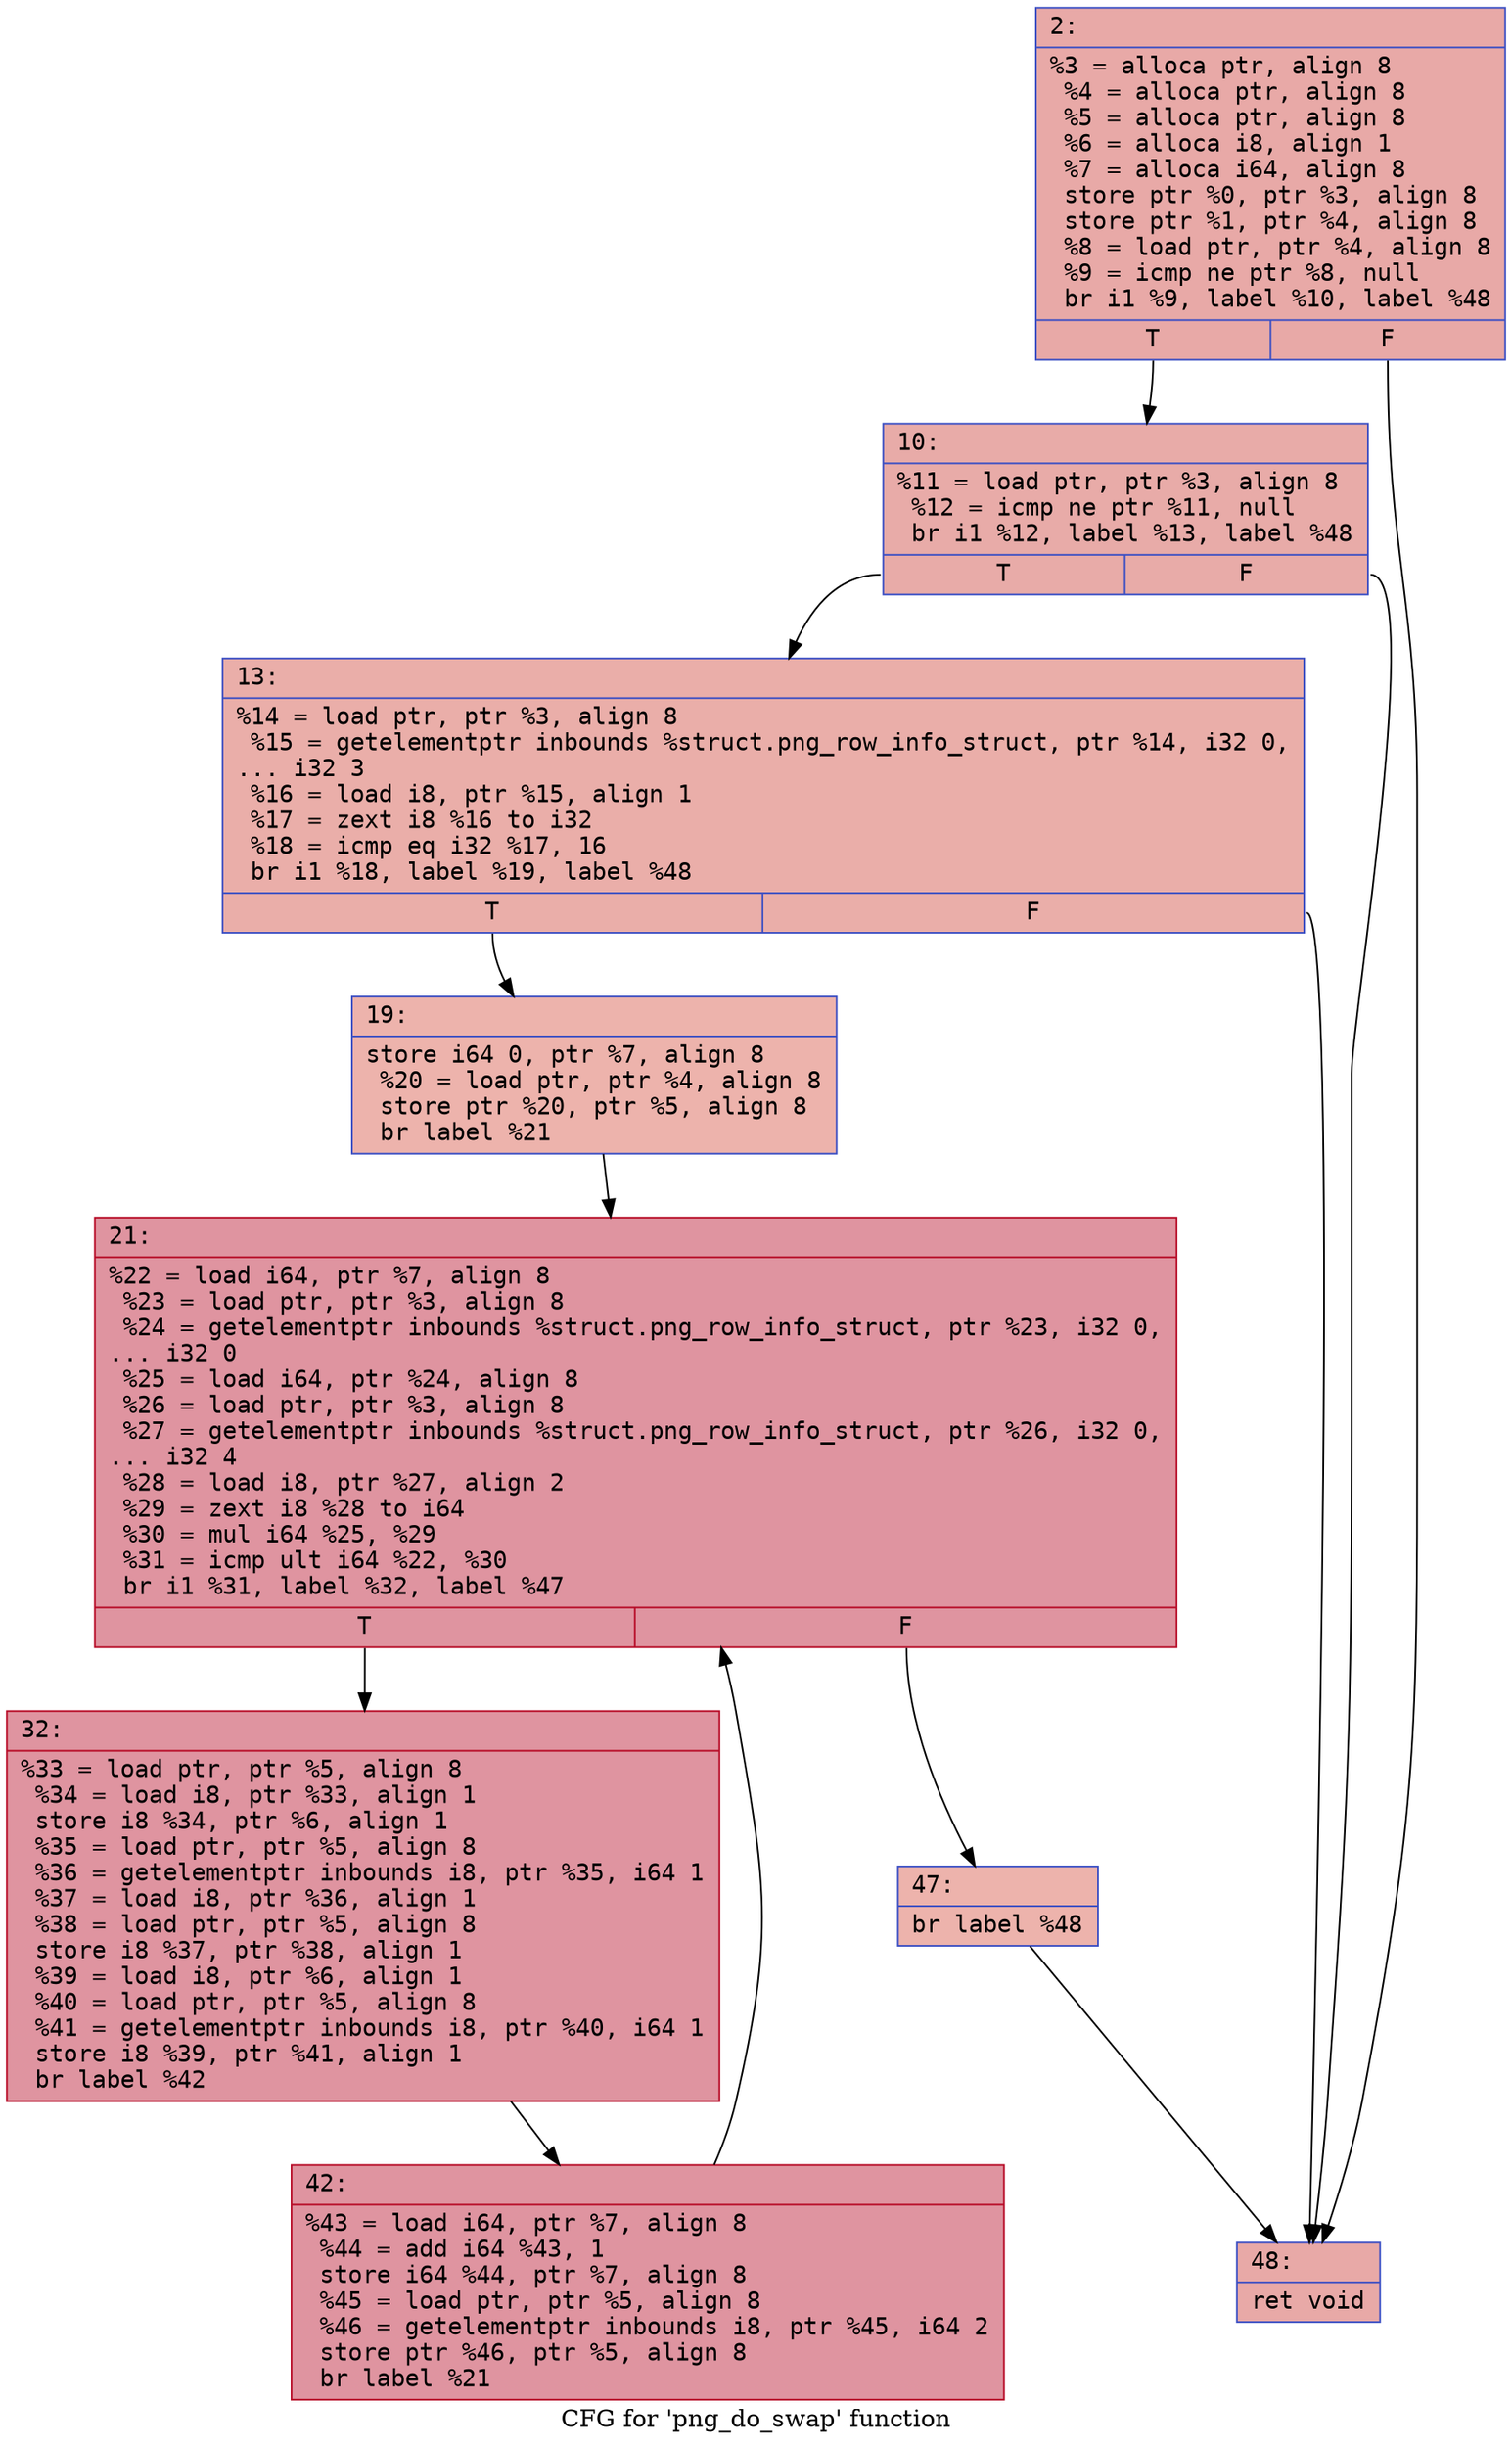 digraph "CFG for 'png_do_swap' function" {
	label="CFG for 'png_do_swap' function";

	Node0x60000325eda0 [shape=record,color="#3d50c3ff", style=filled, fillcolor="#ca3b3770" fontname="Courier",label="{2:\l|  %3 = alloca ptr, align 8\l  %4 = alloca ptr, align 8\l  %5 = alloca ptr, align 8\l  %6 = alloca i8, align 1\l  %7 = alloca i64, align 8\l  store ptr %0, ptr %3, align 8\l  store ptr %1, ptr %4, align 8\l  %8 = load ptr, ptr %4, align 8\l  %9 = icmp ne ptr %8, null\l  br i1 %9, label %10, label %48\l|{<s0>T|<s1>F}}"];
	Node0x60000325eda0:s0 -> Node0x60000325edf0[tooltip="2 -> 10\nProbability 62.50%" ];
	Node0x60000325eda0:s1 -> Node0x60000325f020[tooltip="2 -> 48\nProbability 37.50%" ];
	Node0x60000325edf0 [shape=record,color="#3d50c3ff", style=filled, fillcolor="#cc403a70" fontname="Courier",label="{10:\l|  %11 = load ptr, ptr %3, align 8\l  %12 = icmp ne ptr %11, null\l  br i1 %12, label %13, label %48\l|{<s0>T|<s1>F}}"];
	Node0x60000325edf0:s0 -> Node0x60000325ee40[tooltip="10 -> 13\nProbability 62.50%" ];
	Node0x60000325edf0:s1 -> Node0x60000325f020[tooltip="10 -> 48\nProbability 37.50%" ];
	Node0x60000325ee40 [shape=record,color="#3d50c3ff", style=filled, fillcolor="#d0473d70" fontname="Courier",label="{13:\l|  %14 = load ptr, ptr %3, align 8\l  %15 = getelementptr inbounds %struct.png_row_info_struct, ptr %14, i32 0,\l... i32 3\l  %16 = load i8, ptr %15, align 1\l  %17 = zext i8 %16 to i32\l  %18 = icmp eq i32 %17, 16\l  br i1 %18, label %19, label %48\l|{<s0>T|<s1>F}}"];
	Node0x60000325ee40:s0 -> Node0x60000325ee90[tooltip="13 -> 19\nProbability 50.00%" ];
	Node0x60000325ee40:s1 -> Node0x60000325f020[tooltip="13 -> 48\nProbability 50.00%" ];
	Node0x60000325ee90 [shape=record,color="#3d50c3ff", style=filled, fillcolor="#d6524470" fontname="Courier",label="{19:\l|  store i64 0, ptr %7, align 8\l  %20 = load ptr, ptr %4, align 8\l  store ptr %20, ptr %5, align 8\l  br label %21\l}"];
	Node0x60000325ee90 -> Node0x60000325eee0[tooltip="19 -> 21\nProbability 100.00%" ];
	Node0x60000325eee0 [shape=record,color="#b70d28ff", style=filled, fillcolor="#b70d2870" fontname="Courier",label="{21:\l|  %22 = load i64, ptr %7, align 8\l  %23 = load ptr, ptr %3, align 8\l  %24 = getelementptr inbounds %struct.png_row_info_struct, ptr %23, i32 0,\l... i32 0\l  %25 = load i64, ptr %24, align 8\l  %26 = load ptr, ptr %3, align 8\l  %27 = getelementptr inbounds %struct.png_row_info_struct, ptr %26, i32 0,\l... i32 4\l  %28 = load i8, ptr %27, align 2\l  %29 = zext i8 %28 to i64\l  %30 = mul i64 %25, %29\l  %31 = icmp ult i64 %22, %30\l  br i1 %31, label %32, label %47\l|{<s0>T|<s1>F}}"];
	Node0x60000325eee0:s0 -> Node0x60000325ef30[tooltip="21 -> 32\nProbability 96.88%" ];
	Node0x60000325eee0:s1 -> Node0x60000325efd0[tooltip="21 -> 47\nProbability 3.12%" ];
	Node0x60000325ef30 [shape=record,color="#b70d28ff", style=filled, fillcolor="#b70d2870" fontname="Courier",label="{32:\l|  %33 = load ptr, ptr %5, align 8\l  %34 = load i8, ptr %33, align 1\l  store i8 %34, ptr %6, align 1\l  %35 = load ptr, ptr %5, align 8\l  %36 = getelementptr inbounds i8, ptr %35, i64 1\l  %37 = load i8, ptr %36, align 1\l  %38 = load ptr, ptr %5, align 8\l  store i8 %37, ptr %38, align 1\l  %39 = load i8, ptr %6, align 1\l  %40 = load ptr, ptr %5, align 8\l  %41 = getelementptr inbounds i8, ptr %40, i64 1\l  store i8 %39, ptr %41, align 1\l  br label %42\l}"];
	Node0x60000325ef30 -> Node0x60000325ef80[tooltip="32 -> 42\nProbability 100.00%" ];
	Node0x60000325ef80 [shape=record,color="#b70d28ff", style=filled, fillcolor="#b70d2870" fontname="Courier",label="{42:\l|  %43 = load i64, ptr %7, align 8\l  %44 = add i64 %43, 1\l  store i64 %44, ptr %7, align 8\l  %45 = load ptr, ptr %5, align 8\l  %46 = getelementptr inbounds i8, ptr %45, i64 2\l  store ptr %46, ptr %5, align 8\l  br label %21\l}"];
	Node0x60000325ef80 -> Node0x60000325eee0[tooltip="42 -> 21\nProbability 100.00%" ];
	Node0x60000325efd0 [shape=record,color="#3d50c3ff", style=filled, fillcolor="#d6524470" fontname="Courier",label="{47:\l|  br label %48\l}"];
	Node0x60000325efd0 -> Node0x60000325f020[tooltip="47 -> 48\nProbability 100.00%" ];
	Node0x60000325f020 [shape=record,color="#3d50c3ff", style=filled, fillcolor="#ca3b3770" fontname="Courier",label="{48:\l|  ret void\l}"];
}
